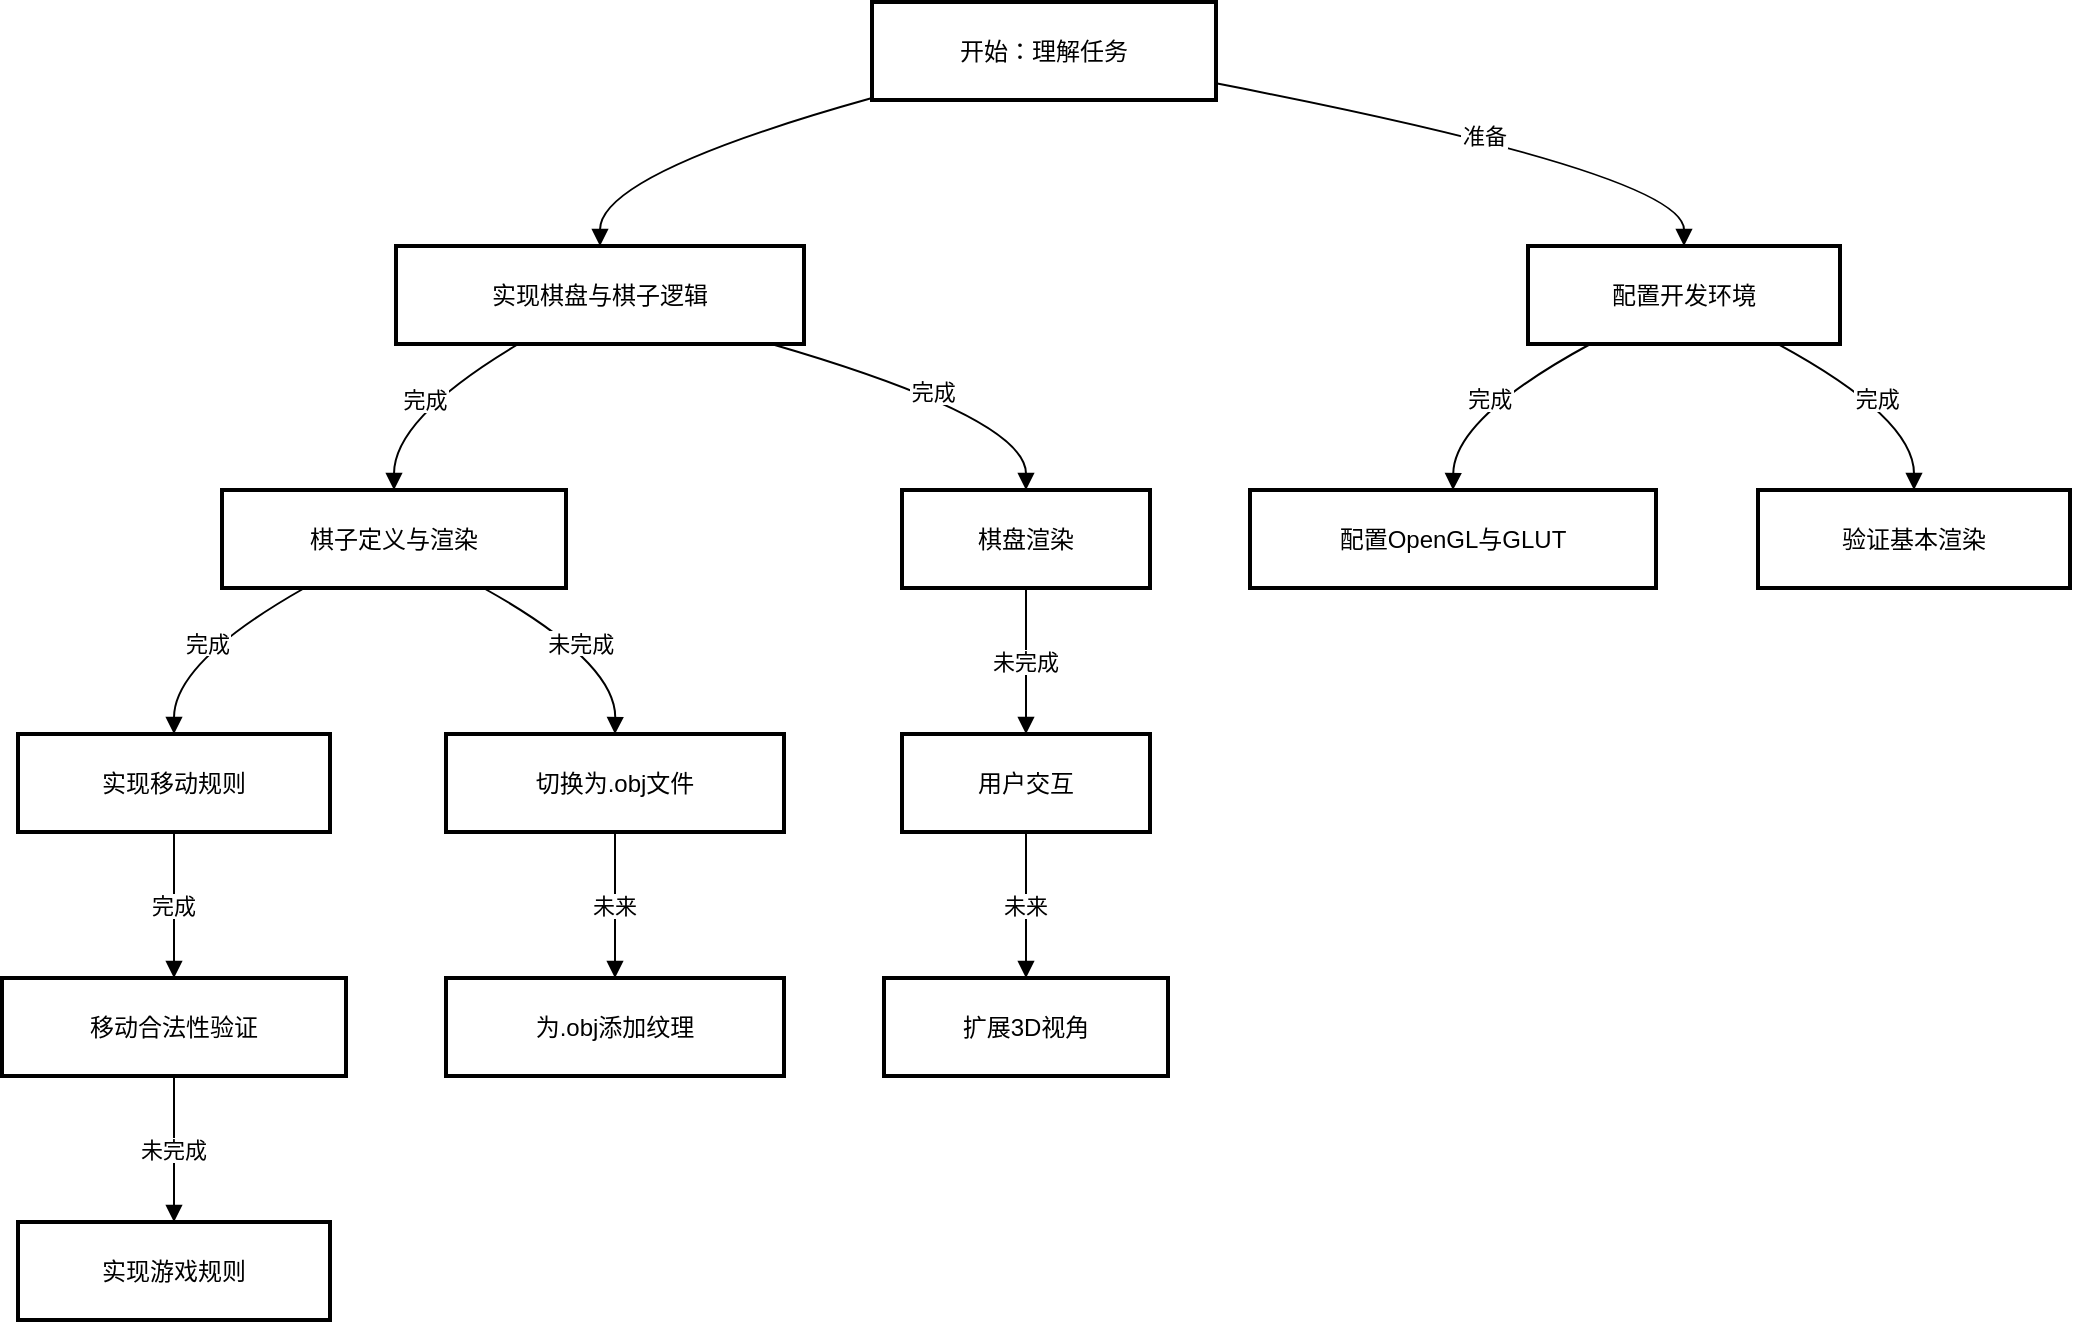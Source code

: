 <mxfile version="25.0.3">
  <diagram name="Page-1" id="yYv8nlqnmOdrYp9flfh6">
    <mxGraphModel dx="1034" dy="727" grid="1" gridSize="10" guides="1" tooltips="1" connect="1" arrows="1" fold="1" page="1" pageScale="1" pageWidth="827" pageHeight="1169" math="0" shadow="0">
      <root>
        <mxCell id="0" />
        <mxCell id="1" parent="0" />
        <mxCell id="wB2T6KW0IdVaucVo9_J4-1" value="开始：理解任务" style="whiteSpace=wrap;strokeWidth=2;" vertex="1" parent="1">
          <mxGeometry x="455" y="20" width="172" height="49" as="geometry" />
        </mxCell>
        <mxCell id="wB2T6KW0IdVaucVo9_J4-2" value="实现棋盘与棋子逻辑" style="whiteSpace=wrap;strokeWidth=2;" vertex="1" parent="1">
          <mxGeometry x="217" y="142" width="204" height="49" as="geometry" />
        </mxCell>
        <mxCell id="wB2T6KW0IdVaucVo9_J4-3" value="棋盘渲染" style="whiteSpace=wrap;strokeWidth=2;" vertex="1" parent="1">
          <mxGeometry x="470" y="264" width="124" height="49" as="geometry" />
        </mxCell>
        <mxCell id="wB2T6KW0IdVaucVo9_J4-4" value="棋子定义与渲染" style="whiteSpace=wrap;strokeWidth=2;" vertex="1" parent="1">
          <mxGeometry x="130" y="264" width="172" height="49" as="geometry" />
        </mxCell>
        <mxCell id="wB2T6KW0IdVaucVo9_J4-5" value="实现移动规则" style="whiteSpace=wrap;strokeWidth=2;" vertex="1" parent="1">
          <mxGeometry x="28" y="386" width="156" height="49" as="geometry" />
        </mxCell>
        <mxCell id="wB2T6KW0IdVaucVo9_J4-6" value="移动合法性验证" style="whiteSpace=wrap;strokeWidth=2;" vertex="1" parent="1">
          <mxGeometry x="20" y="508" width="172" height="49" as="geometry" />
        </mxCell>
        <mxCell id="wB2T6KW0IdVaucVo9_J4-7" value="实现游戏规则" style="whiteSpace=wrap;strokeWidth=2;" vertex="1" parent="1">
          <mxGeometry x="28" y="630" width="156" height="49" as="geometry" />
        </mxCell>
        <mxCell id="wB2T6KW0IdVaucVo9_J4-8" value="用户交互" style="whiteSpace=wrap;strokeWidth=2;" vertex="1" parent="1">
          <mxGeometry x="470" y="386" width="124" height="49" as="geometry" />
        </mxCell>
        <mxCell id="wB2T6KW0IdVaucVo9_J4-9" value="切换为.obj文件" style="whiteSpace=wrap;strokeWidth=2;" vertex="1" parent="1">
          <mxGeometry x="242" y="386" width="169" height="49" as="geometry" />
        </mxCell>
        <mxCell id="wB2T6KW0IdVaucVo9_J4-10" value="为.obj添加纹理" style="whiteSpace=wrap;strokeWidth=2;" vertex="1" parent="1">
          <mxGeometry x="242" y="508" width="169" height="49" as="geometry" />
        </mxCell>
        <mxCell id="wB2T6KW0IdVaucVo9_J4-11" value="扩展3D视角" style="whiteSpace=wrap;strokeWidth=2;" vertex="1" parent="1">
          <mxGeometry x="461" y="508" width="142" height="49" as="geometry" />
        </mxCell>
        <mxCell id="wB2T6KW0IdVaucVo9_J4-13" value="配置开发环境" style="whiteSpace=wrap;strokeWidth=2;" vertex="1" parent="1">
          <mxGeometry x="783" y="142" width="156" height="49" as="geometry" />
        </mxCell>
        <mxCell id="wB2T6KW0IdVaucVo9_J4-14" value="配置OpenGL与GLUT" style="whiteSpace=wrap;strokeWidth=2;" vertex="1" parent="1">
          <mxGeometry x="644" y="264" width="203" height="49" as="geometry" />
        </mxCell>
        <mxCell id="wB2T6KW0IdVaucVo9_J4-15" value="验证基本渲染" style="whiteSpace=wrap;strokeWidth=2;" vertex="1" parent="1">
          <mxGeometry x="898" y="264" width="156" height="49" as="geometry" />
        </mxCell>
        <mxCell id="wB2T6KW0IdVaucVo9_J4-16" value="" style="curved=1;startArrow=none;endArrow=block;exitX=0;exitY=0.98;entryX=0.5;entryY=0;rounded=0;" edge="1" parent="1" source="wB2T6KW0IdVaucVo9_J4-1" target="wB2T6KW0IdVaucVo9_J4-2">
          <mxGeometry relative="1" as="geometry">
            <Array as="points">
              <mxPoint x="319" y="106" />
            </Array>
          </mxGeometry>
        </mxCell>
        <mxCell id="wB2T6KW0IdVaucVo9_J4-17" value="完成" style="curved=1;startArrow=none;endArrow=block;exitX=0.92;exitY=1;entryX=0.5;entryY=0;rounded=0;" edge="1" parent="1" source="wB2T6KW0IdVaucVo9_J4-2" target="wB2T6KW0IdVaucVo9_J4-3">
          <mxGeometry relative="1" as="geometry">
            <Array as="points">
              <mxPoint x="532" y="228" />
            </Array>
          </mxGeometry>
        </mxCell>
        <mxCell id="wB2T6KW0IdVaucVo9_J4-18" value="完成" style="curved=1;startArrow=none;endArrow=block;exitX=0.3;exitY=1;entryX=0.5;entryY=0;rounded=0;" edge="1" parent="1" source="wB2T6KW0IdVaucVo9_J4-2" target="wB2T6KW0IdVaucVo9_J4-4">
          <mxGeometry relative="1" as="geometry">
            <Array as="points">
              <mxPoint x="216" y="228" />
            </Array>
          </mxGeometry>
        </mxCell>
        <mxCell id="wB2T6KW0IdVaucVo9_J4-19" value="完成" style="curved=1;startArrow=none;endArrow=block;exitX=0.24;exitY=1;entryX=0.5;entryY=0;rounded=0;" edge="1" parent="1" source="wB2T6KW0IdVaucVo9_J4-4" target="wB2T6KW0IdVaucVo9_J4-5">
          <mxGeometry relative="1" as="geometry">
            <Array as="points">
              <mxPoint x="106" y="350" />
            </Array>
          </mxGeometry>
        </mxCell>
        <mxCell id="wB2T6KW0IdVaucVo9_J4-20" value="完成" style="curved=1;startArrow=none;endArrow=block;exitX=0.5;exitY=1;entryX=0.5;entryY=0;rounded=0;" edge="1" parent="1" source="wB2T6KW0IdVaucVo9_J4-5" target="wB2T6KW0IdVaucVo9_J4-6">
          <mxGeometry relative="1" as="geometry">
            <Array as="points" />
          </mxGeometry>
        </mxCell>
        <mxCell id="wB2T6KW0IdVaucVo9_J4-21" value="未完成" style="curved=1;startArrow=none;endArrow=block;exitX=0.5;exitY=1;entryX=0.5;entryY=0;rounded=0;" edge="1" parent="1" source="wB2T6KW0IdVaucVo9_J4-6" target="wB2T6KW0IdVaucVo9_J4-7">
          <mxGeometry relative="1" as="geometry">
            <Array as="points" />
          </mxGeometry>
        </mxCell>
        <mxCell id="wB2T6KW0IdVaucVo9_J4-22" value="未完成" style="curved=1;startArrow=none;endArrow=block;exitX=0.5;exitY=1;entryX=0.5;entryY=0;rounded=0;" edge="1" parent="1" source="wB2T6KW0IdVaucVo9_J4-3" target="wB2T6KW0IdVaucVo9_J4-8">
          <mxGeometry relative="1" as="geometry">
            <Array as="points" />
          </mxGeometry>
        </mxCell>
        <mxCell id="wB2T6KW0IdVaucVo9_J4-23" value="未完成" style="curved=1;startArrow=none;endArrow=block;exitX=0.76;exitY=1;entryX=0.5;entryY=0;rounded=0;" edge="1" parent="1" source="wB2T6KW0IdVaucVo9_J4-4" target="wB2T6KW0IdVaucVo9_J4-9">
          <mxGeometry relative="1" as="geometry">
            <Array as="points">
              <mxPoint x="327" y="350" />
            </Array>
          </mxGeometry>
        </mxCell>
        <mxCell id="wB2T6KW0IdVaucVo9_J4-24" value="未来" style="curved=1;startArrow=none;endArrow=block;exitX=0.5;exitY=1;entryX=0.5;entryY=0;rounded=0;" edge="1" parent="1" source="wB2T6KW0IdVaucVo9_J4-9" target="wB2T6KW0IdVaucVo9_J4-10">
          <mxGeometry relative="1" as="geometry">
            <Array as="points" />
          </mxGeometry>
        </mxCell>
        <mxCell id="wB2T6KW0IdVaucVo9_J4-25" value="未来" style="curved=1;startArrow=none;endArrow=block;exitX=0.5;exitY=1;entryX=0.5;entryY=0;rounded=0;" edge="1" parent="1" source="wB2T6KW0IdVaucVo9_J4-8" target="wB2T6KW0IdVaucVo9_J4-11">
          <mxGeometry relative="1" as="geometry">
            <Array as="points" />
          </mxGeometry>
        </mxCell>
        <mxCell id="wB2T6KW0IdVaucVo9_J4-27" value="准备" style="curved=1;startArrow=none;endArrow=block;exitX=1;exitY=0.83;entryX=0.5;entryY=0;rounded=0;" edge="1" parent="1" source="wB2T6KW0IdVaucVo9_J4-1" target="wB2T6KW0IdVaucVo9_J4-13">
          <mxGeometry relative="1" as="geometry">
            <Array as="points">
              <mxPoint x="861" y="106" />
            </Array>
          </mxGeometry>
        </mxCell>
        <mxCell id="wB2T6KW0IdVaucVo9_J4-28" value="完成" style="curved=1;startArrow=none;endArrow=block;exitX=0.2;exitY=1;entryX=0.5;entryY=0;rounded=0;" edge="1" parent="1" source="wB2T6KW0IdVaucVo9_J4-13" target="wB2T6KW0IdVaucVo9_J4-14">
          <mxGeometry relative="1" as="geometry">
            <Array as="points">
              <mxPoint x="746" y="228" />
            </Array>
          </mxGeometry>
        </mxCell>
        <mxCell id="wB2T6KW0IdVaucVo9_J4-29" value="完成" style="curved=1;startArrow=none;endArrow=block;exitX=0.8;exitY=1;entryX=0.5;entryY=0;rounded=0;" edge="1" parent="1" source="wB2T6KW0IdVaucVo9_J4-13" target="wB2T6KW0IdVaucVo9_J4-15">
          <mxGeometry relative="1" as="geometry">
            <Array as="points">
              <mxPoint x="976" y="228" />
            </Array>
          </mxGeometry>
        </mxCell>
      </root>
    </mxGraphModel>
  </diagram>
</mxfile>
